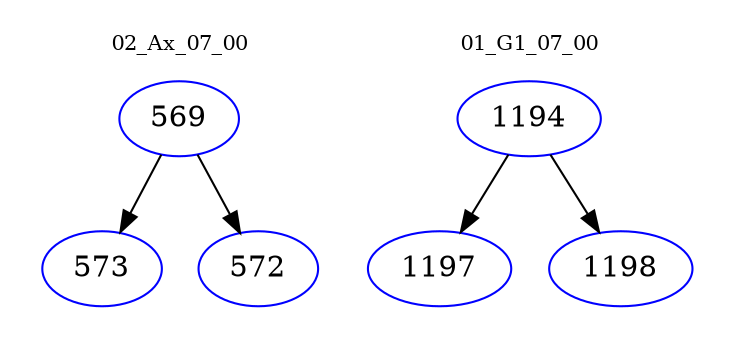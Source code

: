 digraph{
subgraph cluster_0 {
color = white
label = "02_Ax_07_00";
fontsize=10;
T0_569 [label="569", color="blue"]
T0_569 -> T0_573 [color="black"]
T0_573 [label="573", color="blue"]
T0_569 -> T0_572 [color="black"]
T0_572 [label="572", color="blue"]
}
subgraph cluster_1 {
color = white
label = "01_G1_07_00";
fontsize=10;
T1_1194 [label="1194", color="blue"]
T1_1194 -> T1_1197 [color="black"]
T1_1197 [label="1197", color="blue"]
T1_1194 -> T1_1198 [color="black"]
T1_1198 [label="1198", color="blue"]
}
}
